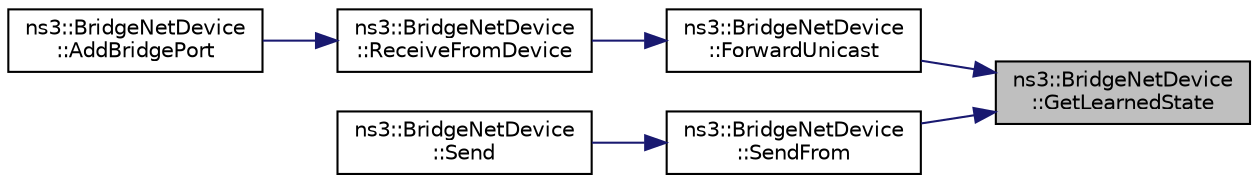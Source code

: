 digraph "ns3::BridgeNetDevice::GetLearnedState"
{
 // LATEX_PDF_SIZE
  edge [fontname="Helvetica",fontsize="10",labelfontname="Helvetica",labelfontsize="10"];
  node [fontname="Helvetica",fontsize="10",shape=record];
  rankdir="RL";
  Node1 [label="ns3::BridgeNetDevice\l::GetLearnedState",height=0.2,width=0.4,color="black", fillcolor="grey75", style="filled", fontcolor="black",tooltip="Gets the port associated to a source address."];
  Node1 -> Node2 [dir="back",color="midnightblue",fontsize="10",style="solid",fontname="Helvetica"];
  Node2 [label="ns3::BridgeNetDevice\l::ForwardUnicast",height=0.2,width=0.4,color="black", fillcolor="white", style="filled",URL="$classns3_1_1_bridge_net_device.html#a815693fe0b0d77e33e1843fa7d991701",tooltip="Forwards a unicast packet."];
  Node2 -> Node3 [dir="back",color="midnightblue",fontsize="10",style="solid",fontname="Helvetica"];
  Node3 [label="ns3::BridgeNetDevice\l::ReceiveFromDevice",height=0.2,width=0.4,color="black", fillcolor="white", style="filled",URL="$classns3_1_1_bridge_net_device.html#a958c86321b73b2c400b54bfad9d03e68",tooltip="Receives a packet from one bridged port."];
  Node3 -> Node4 [dir="back",color="midnightblue",fontsize="10",style="solid",fontname="Helvetica"];
  Node4 [label="ns3::BridgeNetDevice\l::AddBridgePort",height=0.2,width=0.4,color="black", fillcolor="white", style="filled",URL="$classns3_1_1_bridge_net_device.html#a963a535726ea5c94e2258825d0de260a",tooltip="Add a 'port' to a bridge device."];
  Node1 -> Node5 [dir="back",color="midnightblue",fontsize="10",style="solid",fontname="Helvetica"];
  Node5 [label="ns3::BridgeNetDevice\l::SendFrom",height=0.2,width=0.4,color="black", fillcolor="white", style="filled",URL="$classns3_1_1_bridge_net_device.html#a7ad2acf7936e29f003c9046d76ea2099",tooltip=" "];
  Node5 -> Node6 [dir="back",color="midnightblue",fontsize="10",style="solid",fontname="Helvetica"];
  Node6 [label="ns3::BridgeNetDevice\l::Send",height=0.2,width=0.4,color="black", fillcolor="white", style="filled",URL="$classns3_1_1_bridge_net_device.html#ac94136d6499505f6712c939c35b97e06",tooltip=" "];
}
